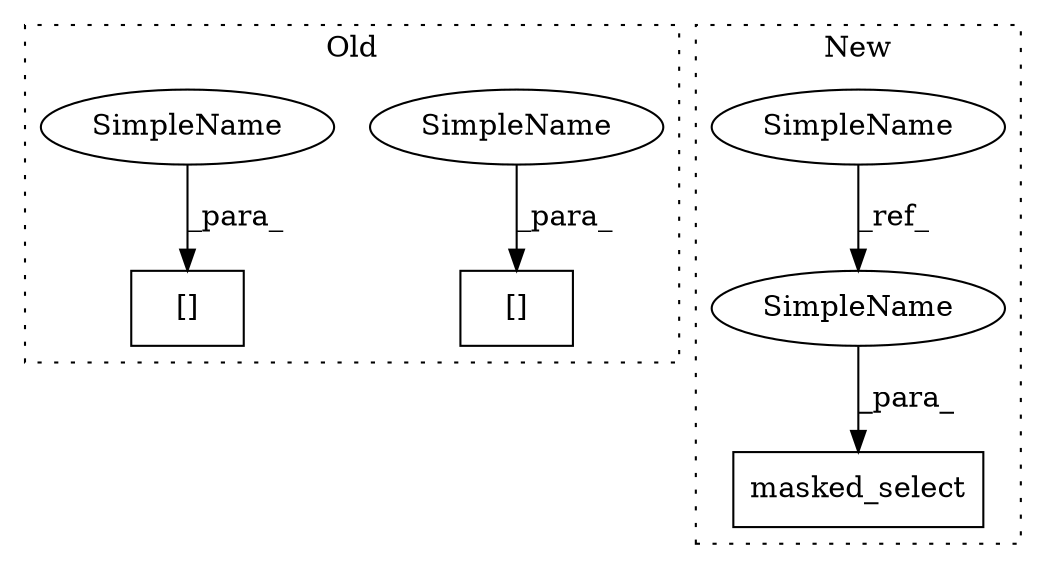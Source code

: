 digraph G {
subgraph cluster0 {
1 [label="[]" a="2" s="2065,2085" l="10,1" shape="box"];
4 [label="[]" a="2" s="1958,1970" l="2,1" shape="box"];
6 [label="SimpleName" a="42" s="2075" l="10" shape="ellipse"];
7 [label="SimpleName" a="42" s="1960" l="10" shape="ellipse"];
label = "Old";
style="dotted";
}
subgraph cluster1 {
2 [label="masked_select" a="32" s="1614,1638" l="14,1" shape="box"];
3 [label="SimpleName" a="42" s="1142" l="10" shape="ellipse"];
5 [label="SimpleName" a="42" s="1628" l="10" shape="ellipse"];
label = "New";
style="dotted";
}
3 -> 5 [label="_ref_"];
5 -> 2 [label="_para_"];
6 -> 1 [label="_para_"];
7 -> 4 [label="_para_"];
}